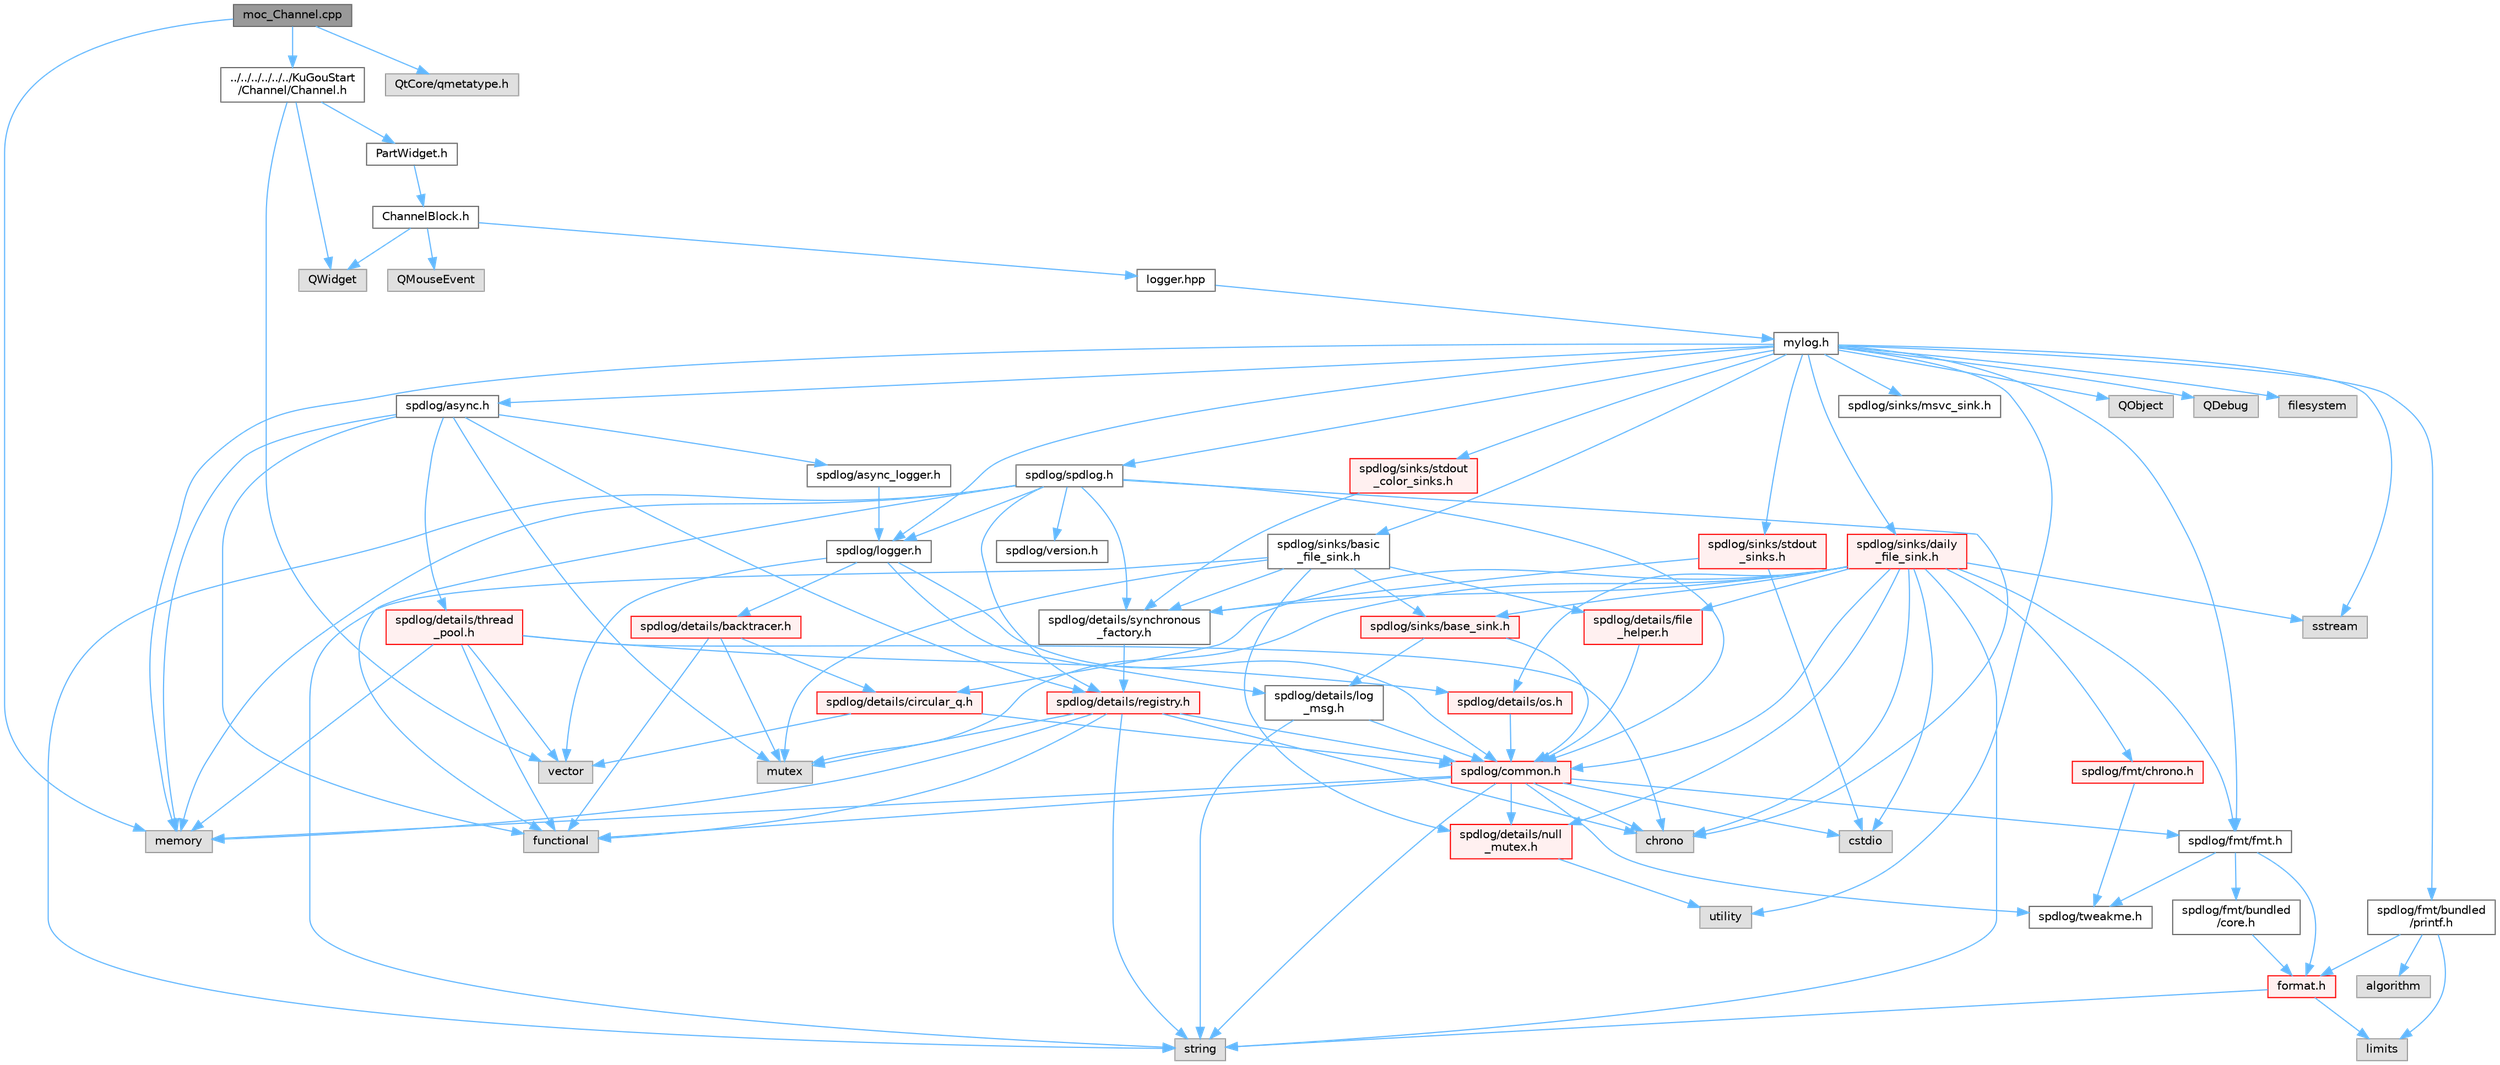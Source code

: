 digraph "moc_Channel.cpp"
{
 // LATEX_PDF_SIZE
  bgcolor="transparent";
  edge [fontname=Helvetica,fontsize=10,labelfontname=Helvetica,labelfontsize=10];
  node [fontname=Helvetica,fontsize=10,shape=box,height=0.2,width=0.4];
  Node1 [id="Node000001",label="moc_Channel.cpp",height=0.2,width=0.4,color="gray40", fillcolor="grey60", style="filled", fontcolor="black",tooltip=" "];
  Node1 -> Node2 [id="edge1_Node000001_Node000002",color="steelblue1",style="solid",tooltip=" "];
  Node2 [id="Node000002",label="../../../../../../KuGouStart\l/Channel/Channel.h",height=0.2,width=0.4,color="grey40", fillcolor="white", style="filled",URL="$_channel_8h.html",tooltip="定义 Channel 类，提供音乐频道主界面"];
  Node2 -> Node3 [id="edge2_Node000002_Node000003",color="steelblue1",style="solid",tooltip=" "];
  Node3 [id="Node000003",label="PartWidget.h",height=0.2,width=0.4,color="grey40", fillcolor="white", style="filled",URL="$_part_widget_8h.html",tooltip="定义 PartWidget 类，提供频道分区界面"];
  Node3 -> Node4 [id="edge3_Node000003_Node000004",color="steelblue1",style="solid",tooltip=" "];
  Node4 [id="Node000004",label="ChannelBlock.h",height=0.2,width=0.4,color="grey40", fillcolor="white", style="filled",URL="$_channel_block_8h.html",tooltip="定义 ChannelBlock 类，提供音乐频道块界面"];
  Node4 -> Node5 [id="edge4_Node000004_Node000005",color="steelblue1",style="solid",tooltip=" "];
  Node5 [id="Node000005",label="QMouseEvent",height=0.2,width=0.4,color="grey60", fillcolor="#E0E0E0", style="filled",tooltip=" "];
  Node4 -> Node6 [id="edge5_Node000004_Node000006",color="steelblue1",style="solid",tooltip=" "];
  Node6 [id="Node000006",label="QWidget",height=0.2,width=0.4,color="grey60", fillcolor="#E0E0E0", style="filled",tooltip=" "];
  Node4 -> Node7 [id="edge6_Node000004_Node000007",color="steelblue1",style="solid",tooltip=" "];
  Node7 [id="Node000007",label="logger.hpp",height=0.2,width=0.4,color="grey40", fillcolor="white", style="filled",URL="$logger_8hpp.html",tooltip=" "];
  Node7 -> Node8 [id="edge7_Node000007_Node000008",color="steelblue1",style="solid",tooltip=" "];
  Node8 [id="Node000008",label="mylog.h",height=0.2,width=0.4,color="grey40", fillcolor="white", style="filled",URL="$mylog_8h.html",tooltip=" "];
  Node8 -> Node9 [id="edge8_Node000008_Node000009",color="steelblue1",style="solid",tooltip=" "];
  Node9 [id="Node000009",label="filesystem",height=0.2,width=0.4,color="grey60", fillcolor="#E0E0E0", style="filled",tooltip=" "];
  Node8 -> Node10 [id="edge9_Node000008_Node000010",color="steelblue1",style="solid",tooltip=" "];
  Node10 [id="Node000010",label="sstream",height=0.2,width=0.4,color="grey60", fillcolor="#E0E0E0", style="filled",tooltip=" "];
  Node8 -> Node11 [id="edge10_Node000008_Node000011",color="steelblue1",style="solid",tooltip=" "];
  Node11 [id="Node000011",label="memory",height=0.2,width=0.4,color="grey60", fillcolor="#E0E0E0", style="filled",tooltip=" "];
  Node8 -> Node12 [id="edge11_Node000008_Node000012",color="steelblue1",style="solid",tooltip=" "];
  Node12 [id="Node000012",label="spdlog/spdlog.h",height=0.2,width=0.4,color="grey40", fillcolor="white", style="filled",URL="$spdlog_8h.html",tooltip=" "];
  Node12 -> Node13 [id="edge12_Node000012_Node000013",color="steelblue1",style="solid",tooltip=" "];
  Node13 [id="Node000013",label="spdlog/common.h",height=0.2,width=0.4,color="red", fillcolor="#FFF0F0", style="filled",URL="$_my_spdlog_2spdlog_2common_8h.html",tooltip=" "];
  Node13 -> Node14 [id="edge13_Node000013_Node000014",color="steelblue1",style="solid",tooltip=" "];
  Node14 [id="Node000014",label="spdlog/details/null\l_mutex.h",height=0.2,width=0.4,color="red", fillcolor="#FFF0F0", style="filled",URL="$null__mutex_8h.html",tooltip=" "];
  Node14 -> Node16 [id="edge14_Node000014_Node000016",color="steelblue1",style="solid",tooltip=" "];
  Node16 [id="Node000016",label="utility",height=0.2,width=0.4,color="grey60", fillcolor="#E0E0E0", style="filled",tooltip=" "];
  Node13 -> Node17 [id="edge15_Node000013_Node000017",color="steelblue1",style="solid",tooltip=" "];
  Node17 [id="Node000017",label="spdlog/tweakme.h",height=0.2,width=0.4,color="grey40", fillcolor="white", style="filled",URL="$tweakme_8h.html",tooltip=" "];
  Node13 -> Node18 [id="edge16_Node000013_Node000018",color="steelblue1",style="solid",tooltip=" "];
  Node18 [id="Node000018",label="chrono",height=0.2,width=0.4,color="grey60", fillcolor="#E0E0E0", style="filled",tooltip=" "];
  Node13 -> Node19 [id="edge17_Node000013_Node000019",color="steelblue1",style="solid",tooltip=" "];
  Node19 [id="Node000019",label="cstdio",height=0.2,width=0.4,color="grey60", fillcolor="#E0E0E0", style="filled",tooltip=" "];
  Node13 -> Node21 [id="edge18_Node000013_Node000021",color="steelblue1",style="solid",tooltip=" "];
  Node21 [id="Node000021",label="functional",height=0.2,width=0.4,color="grey60", fillcolor="#E0E0E0", style="filled",tooltip=" "];
  Node13 -> Node11 [id="edge19_Node000013_Node000011",color="steelblue1",style="solid",tooltip=" "];
  Node13 -> Node23 [id="edge20_Node000013_Node000023",color="steelblue1",style="solid",tooltip=" "];
  Node23 [id="Node000023",label="string",height=0.2,width=0.4,color="grey60", fillcolor="#E0E0E0", style="filled",tooltip=" "];
  Node13 -> Node25 [id="edge21_Node000013_Node000025",color="steelblue1",style="solid",tooltip=" "];
  Node25 [id="Node000025",label="spdlog/fmt/fmt.h",height=0.2,width=0.4,color="grey40", fillcolor="white", style="filled",URL="$fmt_8h.html",tooltip=" "];
  Node25 -> Node17 [id="edge22_Node000025_Node000017",color="steelblue1",style="solid",tooltip=" "];
  Node25 -> Node26 [id="edge23_Node000025_Node000026",color="steelblue1",style="solid",tooltip=" "];
  Node26 [id="Node000026",label="spdlog/fmt/bundled\l/core.h",height=0.2,width=0.4,color="grey40", fillcolor="white", style="filled",URL="$core_8h.html",tooltip=" "];
  Node26 -> Node27 [id="edge24_Node000026_Node000027",color="steelblue1",style="solid",tooltip=" "];
  Node27 [id="Node000027",label="format.h",height=0.2,width=0.4,color="red", fillcolor="#FFF0F0", style="filled",URL="$format_8h.html",tooltip=" "];
  Node27 -> Node36 [id="edge25_Node000027_Node000036",color="steelblue1",style="solid",tooltip=" "];
  Node36 [id="Node000036",label="limits",height=0.2,width=0.4,color="grey60", fillcolor="#E0E0E0", style="filled",tooltip=" "];
  Node27 -> Node23 [id="edge26_Node000027_Node000023",color="steelblue1",style="solid",tooltip=" "];
  Node25 -> Node27 [id="edge27_Node000025_Node000027",color="steelblue1",style="solid",tooltip=" "];
  Node12 -> Node47 [id="edge28_Node000012_Node000047",color="steelblue1",style="solid",tooltip=" "];
  Node47 [id="Node000047",label="spdlog/details/registry.h",height=0.2,width=0.4,color="red", fillcolor="#FFF0F0", style="filled",URL="$registry_8h.html",tooltip=" "];
  Node47 -> Node13 [id="edge29_Node000047_Node000013",color="steelblue1",style="solid",tooltip=" "];
  Node47 -> Node18 [id="edge30_Node000047_Node000018",color="steelblue1",style="solid",tooltip=" "];
  Node47 -> Node21 [id="edge31_Node000047_Node000021",color="steelblue1",style="solid",tooltip=" "];
  Node47 -> Node11 [id="edge32_Node000047_Node000011",color="steelblue1",style="solid",tooltip=" "];
  Node47 -> Node50 [id="edge33_Node000047_Node000050",color="steelblue1",style="solid",tooltip=" "];
  Node50 [id="Node000050",label="mutex",height=0.2,width=0.4,color="grey60", fillcolor="#E0E0E0", style="filled",tooltip=" "];
  Node47 -> Node23 [id="edge34_Node000047_Node000023",color="steelblue1",style="solid",tooltip=" "];
  Node12 -> Node53 [id="edge35_Node000012_Node000053",color="steelblue1",style="solid",tooltip=" "];
  Node53 [id="Node000053",label="spdlog/details/synchronous\l_factory.h",height=0.2,width=0.4,color="grey40", fillcolor="white", style="filled",URL="$synchronous__factory_8h.html",tooltip=" "];
  Node53 -> Node47 [id="edge36_Node000053_Node000047",color="steelblue1",style="solid",tooltip=" "];
  Node12 -> Node54 [id="edge37_Node000012_Node000054",color="steelblue1",style="solid",tooltip=" "];
  Node54 [id="Node000054",label="spdlog/logger.h",height=0.2,width=0.4,color="grey40", fillcolor="white", style="filled",URL="$logger_8h.html",tooltip=" "];
  Node54 -> Node13 [id="edge38_Node000054_Node000013",color="steelblue1",style="solid",tooltip=" "];
  Node54 -> Node55 [id="edge39_Node000054_Node000055",color="steelblue1",style="solid",tooltip=" "];
  Node55 [id="Node000055",label="spdlog/details/backtracer.h",height=0.2,width=0.4,color="red", fillcolor="#FFF0F0", style="filled",URL="$backtracer_8h.html",tooltip=" "];
  Node55 -> Node56 [id="edge40_Node000055_Node000056",color="steelblue1",style="solid",tooltip=" "];
  Node56 [id="Node000056",label="spdlog/details/circular_q.h",height=0.2,width=0.4,color="red", fillcolor="#FFF0F0", style="filled",URL="$circular__q_8h.html",tooltip=" "];
  Node56 -> Node58 [id="edge41_Node000056_Node000058",color="steelblue1",style="solid",tooltip=" "];
  Node58 [id="Node000058",label="vector",height=0.2,width=0.4,color="grey60", fillcolor="#E0E0E0", style="filled",tooltip=" "];
  Node56 -> Node13 [id="edge42_Node000056_Node000013",color="steelblue1",style="solid",tooltip=" "];
  Node55 -> Node21 [id="edge43_Node000055_Node000021",color="steelblue1",style="solid",tooltip=" "];
  Node55 -> Node50 [id="edge44_Node000055_Node000050",color="steelblue1",style="solid",tooltip=" "];
  Node54 -> Node60 [id="edge45_Node000054_Node000060",color="steelblue1",style="solid",tooltip=" "];
  Node60 [id="Node000060",label="spdlog/details/log\l_msg.h",height=0.2,width=0.4,color="grey40", fillcolor="white", style="filled",URL="$log__msg_8h.html",tooltip=" "];
  Node60 -> Node13 [id="edge46_Node000060_Node000013",color="steelblue1",style="solid",tooltip=" "];
  Node60 -> Node23 [id="edge47_Node000060_Node000023",color="steelblue1",style="solid",tooltip=" "];
  Node54 -> Node58 [id="edge48_Node000054_Node000058",color="steelblue1",style="solid",tooltip=" "];
  Node12 -> Node61 [id="edge49_Node000012_Node000061",color="steelblue1",style="solid",tooltip=" "];
  Node61 [id="Node000061",label="spdlog/version.h",height=0.2,width=0.4,color="grey40", fillcolor="white", style="filled",URL="$version_8h.html",tooltip=" "];
  Node12 -> Node18 [id="edge50_Node000012_Node000018",color="steelblue1",style="solid",tooltip=" "];
  Node12 -> Node21 [id="edge51_Node000012_Node000021",color="steelblue1",style="solid",tooltip=" "];
  Node12 -> Node11 [id="edge52_Node000012_Node000011",color="steelblue1",style="solid",tooltip=" "];
  Node12 -> Node23 [id="edge53_Node000012_Node000023",color="steelblue1",style="solid",tooltip=" "];
  Node8 -> Node62 [id="edge54_Node000008_Node000062",color="steelblue1",style="solid",tooltip=" "];
  Node62 [id="Node000062",label="spdlog/async.h",height=0.2,width=0.4,color="grey40", fillcolor="white", style="filled",URL="$_my_spdlog_2spdlog_2_async_8h.html",tooltip=" "];
  Node62 -> Node63 [id="edge55_Node000062_Node000063",color="steelblue1",style="solid",tooltip=" "];
  Node63 [id="Node000063",label="spdlog/async_logger.h",height=0.2,width=0.4,color="grey40", fillcolor="white", style="filled",URL="$async__logger_8h.html",tooltip=" "];
  Node63 -> Node54 [id="edge56_Node000063_Node000054",color="steelblue1",style="solid",tooltip=" "];
  Node62 -> Node47 [id="edge57_Node000062_Node000047",color="steelblue1",style="solid",tooltip=" "];
  Node62 -> Node64 [id="edge58_Node000062_Node000064",color="steelblue1",style="solid",tooltip=" "];
  Node64 [id="Node000064",label="spdlog/details/thread\l_pool.h",height=0.2,width=0.4,color="red", fillcolor="#FFF0F0", style="filled",URL="$thread__pool_8h.html",tooltip=" "];
  Node64 -> Node66 [id="edge59_Node000064_Node000066",color="steelblue1",style="solid",tooltip=" "];
  Node66 [id="Node000066",label="spdlog/details/os.h",height=0.2,width=0.4,color="red", fillcolor="#FFF0F0", style="filled",URL="$details_2os_8h.html",tooltip=" "];
  Node66 -> Node13 [id="edge60_Node000066_Node000013",color="steelblue1",style="solid",tooltip=" "];
  Node64 -> Node18 [id="edge61_Node000064_Node000018",color="steelblue1",style="solid",tooltip=" "];
  Node64 -> Node21 [id="edge62_Node000064_Node000021",color="steelblue1",style="solid",tooltip=" "];
  Node64 -> Node11 [id="edge63_Node000064_Node000011",color="steelblue1",style="solid",tooltip=" "];
  Node64 -> Node58 [id="edge64_Node000064_Node000058",color="steelblue1",style="solid",tooltip=" "];
  Node62 -> Node21 [id="edge65_Node000062_Node000021",color="steelblue1",style="solid",tooltip=" "];
  Node62 -> Node11 [id="edge66_Node000062_Node000011",color="steelblue1",style="solid",tooltip=" "];
  Node62 -> Node50 [id="edge67_Node000062_Node000050",color="steelblue1",style="solid",tooltip=" "];
  Node8 -> Node54 [id="edge68_Node000008_Node000054",color="steelblue1",style="solid",tooltip=" "];
  Node8 -> Node25 [id="edge69_Node000008_Node000025",color="steelblue1",style="solid",tooltip=" "];
  Node8 -> Node68 [id="edge70_Node000008_Node000068",color="steelblue1",style="solid",tooltip=" "];
  Node68 [id="Node000068",label="spdlog/fmt/bundled\l/printf.h",height=0.2,width=0.4,color="grey40", fillcolor="white", style="filled",URL="$printf_8h.html",tooltip=" "];
  Node68 -> Node41 [id="edge71_Node000068_Node000041",color="steelblue1",style="solid",tooltip=" "];
  Node41 [id="Node000041",label="algorithm",height=0.2,width=0.4,color="grey60", fillcolor="#E0E0E0", style="filled",tooltip=" "];
  Node68 -> Node36 [id="edge72_Node000068_Node000036",color="steelblue1",style="solid",tooltip=" "];
  Node68 -> Node27 [id="edge73_Node000068_Node000027",color="steelblue1",style="solid",tooltip=" "];
  Node8 -> Node69 [id="edge74_Node000008_Node000069",color="steelblue1",style="solid",tooltip=" "];
  Node69 [id="Node000069",label="spdlog/sinks/basic\l_file_sink.h",height=0.2,width=0.4,color="grey40", fillcolor="white", style="filled",URL="$basic__file__sink_8h.html",tooltip=" "];
  Node69 -> Node70 [id="edge75_Node000069_Node000070",color="steelblue1",style="solid",tooltip=" "];
  Node70 [id="Node000070",label="spdlog/details/file\l_helper.h",height=0.2,width=0.4,color="red", fillcolor="#FFF0F0", style="filled",URL="$file__helper_8h.html",tooltip=" "];
  Node70 -> Node13 [id="edge76_Node000070_Node000013",color="steelblue1",style="solid",tooltip=" "];
  Node69 -> Node14 [id="edge77_Node000069_Node000014",color="steelblue1",style="solid",tooltip=" "];
  Node69 -> Node53 [id="edge78_Node000069_Node000053",color="steelblue1",style="solid",tooltip=" "];
  Node69 -> Node72 [id="edge79_Node000069_Node000072",color="steelblue1",style="solid",tooltip=" "];
  Node72 [id="Node000072",label="spdlog/sinks/base_sink.h",height=0.2,width=0.4,color="red", fillcolor="#FFF0F0", style="filled",URL="$base__sink_8h.html",tooltip=" "];
  Node72 -> Node13 [id="edge80_Node000072_Node000013",color="steelblue1",style="solid",tooltip=" "];
  Node72 -> Node60 [id="edge81_Node000072_Node000060",color="steelblue1",style="solid",tooltip=" "];
  Node69 -> Node50 [id="edge82_Node000069_Node000050",color="steelblue1",style="solid",tooltip=" "];
  Node69 -> Node23 [id="edge83_Node000069_Node000023",color="steelblue1",style="solid",tooltip=" "];
  Node8 -> Node75 [id="edge84_Node000008_Node000075",color="steelblue1",style="solid",tooltip=" "];
  Node75 [id="Node000075",label="spdlog/sinks/daily\l_file_sink.h",height=0.2,width=0.4,color="red", fillcolor="#FFF0F0", style="filled",URL="$daily__file__sink_8h.html",tooltip=" "];
  Node75 -> Node13 [id="edge85_Node000075_Node000013",color="steelblue1",style="solid",tooltip=" "];
  Node75 -> Node56 [id="edge86_Node000075_Node000056",color="steelblue1",style="solid",tooltip=" "];
  Node75 -> Node70 [id="edge87_Node000075_Node000070",color="steelblue1",style="solid",tooltip=" "];
  Node75 -> Node14 [id="edge88_Node000075_Node000014",color="steelblue1",style="solid",tooltip=" "];
  Node75 -> Node66 [id="edge89_Node000075_Node000066",color="steelblue1",style="solid",tooltip=" "];
  Node75 -> Node53 [id="edge90_Node000075_Node000053",color="steelblue1",style="solid",tooltip=" "];
  Node75 -> Node76 [id="edge91_Node000075_Node000076",color="steelblue1",style="solid",tooltip=" "];
  Node76 [id="Node000076",label="spdlog/fmt/chrono.h",height=0.2,width=0.4,color="red", fillcolor="#FFF0F0", style="filled",URL="$chrono_8h.html",tooltip=" "];
  Node76 -> Node17 [id="edge92_Node000076_Node000017",color="steelblue1",style="solid",tooltip=" "];
  Node75 -> Node25 [id="edge93_Node000075_Node000025",color="steelblue1",style="solid",tooltip=" "];
  Node75 -> Node72 [id="edge94_Node000075_Node000072",color="steelblue1",style="solid",tooltip=" "];
  Node75 -> Node18 [id="edge95_Node000075_Node000018",color="steelblue1",style="solid",tooltip=" "];
  Node75 -> Node19 [id="edge96_Node000075_Node000019",color="steelblue1",style="solid",tooltip=" "];
  Node75 -> Node50 [id="edge97_Node000075_Node000050",color="steelblue1",style="solid",tooltip=" "];
  Node75 -> Node10 [id="edge98_Node000075_Node000010",color="steelblue1",style="solid",tooltip=" "];
  Node75 -> Node23 [id="edge99_Node000075_Node000023",color="steelblue1",style="solid",tooltip=" "];
  Node8 -> Node80 [id="edge100_Node000008_Node000080",color="steelblue1",style="solid",tooltip=" "];
  Node80 [id="Node000080",label="spdlog/sinks/msvc_sink.h",height=0.2,width=0.4,color="grey40", fillcolor="white", style="filled",URL="$msvc__sink_8h.html",tooltip=" "];
  Node8 -> Node81 [id="edge101_Node000008_Node000081",color="steelblue1",style="solid",tooltip=" "];
  Node81 [id="Node000081",label="spdlog/sinks/stdout\l_sinks.h",height=0.2,width=0.4,color="red", fillcolor="#FFF0F0", style="filled",URL="$stdout__sinks_8h.html",tooltip=" "];
  Node81 -> Node19 [id="edge102_Node000081_Node000019",color="steelblue1",style="solid",tooltip=" "];
  Node81 -> Node53 [id="edge103_Node000081_Node000053",color="steelblue1",style="solid",tooltip=" "];
  Node8 -> Node83 [id="edge104_Node000008_Node000083",color="steelblue1",style="solid",tooltip=" "];
  Node83 [id="Node000083",label="spdlog/sinks/stdout\l_color_sinks.h",height=0.2,width=0.4,color="red", fillcolor="#FFF0F0", style="filled",URL="$stdout__color__sinks_8h.html",tooltip=" "];
  Node83 -> Node53 [id="edge105_Node000083_Node000053",color="steelblue1",style="solid",tooltip=" "];
  Node8 -> Node86 [id="edge106_Node000008_Node000086",color="steelblue1",style="solid",tooltip=" "];
  Node86 [id="Node000086",label="QObject",height=0.2,width=0.4,color="grey60", fillcolor="#E0E0E0", style="filled",tooltip=" "];
  Node8 -> Node87 [id="edge107_Node000008_Node000087",color="steelblue1",style="solid",tooltip=" "];
  Node87 [id="Node000087",label="QDebug",height=0.2,width=0.4,color="grey60", fillcolor="#E0E0E0", style="filled",tooltip=" "];
  Node8 -> Node16 [id="edge108_Node000008_Node000016",color="steelblue1",style="solid",tooltip=" "];
  Node2 -> Node6 [id="edge109_Node000002_Node000006",color="steelblue1",style="solid",tooltip=" "];
  Node2 -> Node58 [id="edge110_Node000002_Node000058",color="steelblue1",style="solid",tooltip=" "];
  Node1 -> Node88 [id="edge111_Node000001_Node000088",color="steelblue1",style="solid",tooltip=" "];
  Node88 [id="Node000088",label="QtCore/qmetatype.h",height=0.2,width=0.4,color="grey60", fillcolor="#E0E0E0", style="filled",tooltip=" "];
  Node1 -> Node11 [id="edge112_Node000001_Node000011",color="steelblue1",style="solid",tooltip=" "];
}
